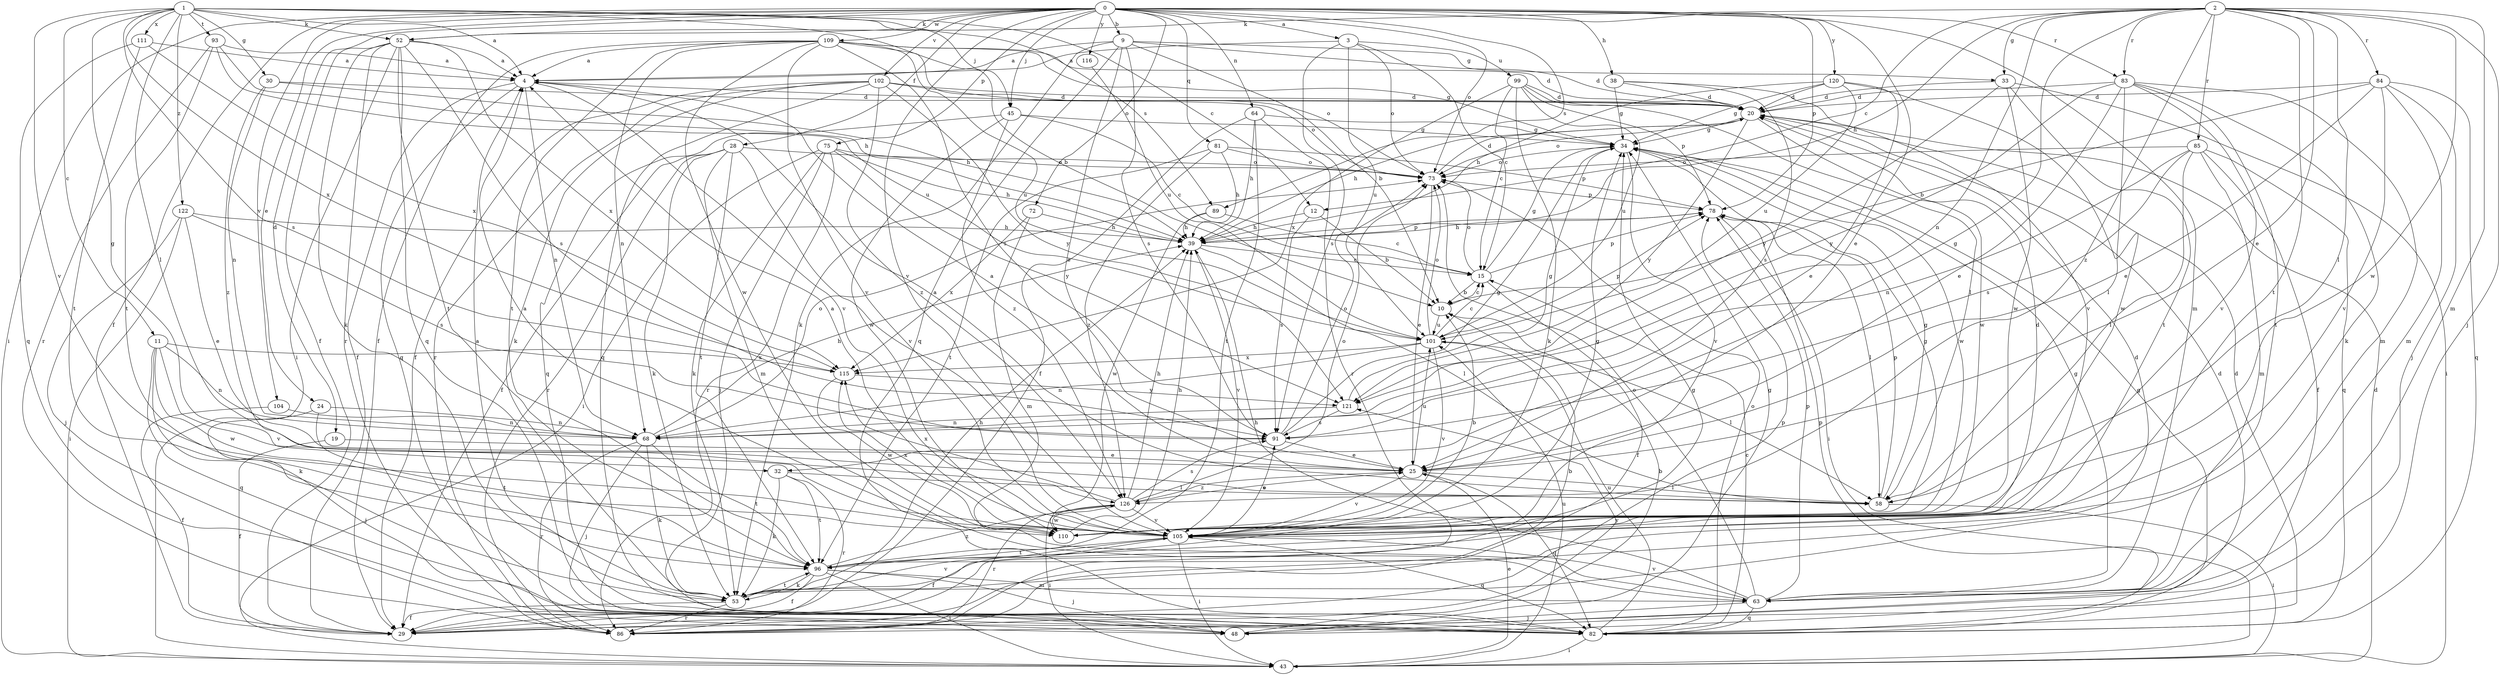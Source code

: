 strict digraph  {
0;
1;
2;
3;
4;
9;
10;
11;
12;
15;
19;
20;
24;
25;
28;
29;
30;
32;
33;
34;
38;
39;
43;
45;
48;
52;
53;
58;
63;
64;
68;
72;
73;
75;
78;
81;
82;
83;
84;
85;
86;
89;
91;
93;
96;
99;
101;
102;
104;
105;
109;
110;
111;
115;
116;
120;
121;
122;
126;
0 -> 3  [label=a];
0 -> 9  [label=b];
0 -> 19  [label=d];
0 -> 24  [label=e];
0 -> 25  [label=e];
0 -> 28  [label=f];
0 -> 29  [label=f];
0 -> 38  [label=h];
0 -> 43  [label=i];
0 -> 45  [label=j];
0 -> 52  [label=k];
0 -> 63  [label=m];
0 -> 64  [label=n];
0 -> 72  [label=o];
0 -> 73  [label=o];
0 -> 75  [label=p];
0 -> 78  [label=p];
0 -> 81  [label=q];
0 -> 83  [label=r];
0 -> 89  [label=s];
0 -> 102  [label=v];
0 -> 104  [label=v];
0 -> 105  [label=v];
0 -> 109  [label=w];
0 -> 116  [label=y];
0 -> 120  [label=y];
1 -> 4  [label=a];
1 -> 10  [label=b];
1 -> 11  [label=c];
1 -> 12  [label=c];
1 -> 30  [label=g];
1 -> 32  [label=g];
1 -> 45  [label=j];
1 -> 52  [label=k];
1 -> 58  [label=l];
1 -> 89  [label=s];
1 -> 91  [label=s];
1 -> 93  [label=t];
1 -> 105  [label=v];
1 -> 111  [label=x];
1 -> 115  [label=x];
1 -> 122  [label=z];
2 -> 12  [label=c];
2 -> 25  [label=e];
2 -> 32  [label=g];
2 -> 33  [label=g];
2 -> 39  [label=h];
2 -> 48  [label=j];
2 -> 52  [label=k];
2 -> 58  [label=l];
2 -> 63  [label=m];
2 -> 68  [label=n];
2 -> 83  [label=r];
2 -> 84  [label=r];
2 -> 85  [label=r];
2 -> 96  [label=t];
2 -> 110  [label=w];
2 -> 126  [label=z];
3 -> 4  [label=a];
3 -> 15  [label=c];
3 -> 73  [label=o];
3 -> 91  [label=s];
3 -> 99  [label=u];
3 -> 101  [label=u];
4 -> 20  [label=d];
4 -> 29  [label=f];
4 -> 68  [label=n];
4 -> 82  [label=q];
4 -> 105  [label=v];
9 -> 4  [label=a];
9 -> 10  [label=b];
9 -> 20  [label=d];
9 -> 25  [label=e];
9 -> 33  [label=g];
9 -> 53  [label=k];
9 -> 82  [label=q];
9 -> 91  [label=s];
10 -> 15  [label=c];
10 -> 101  [label=u];
11 -> 53  [label=k];
11 -> 68  [label=n];
11 -> 82  [label=q];
11 -> 105  [label=v];
11 -> 110  [label=w];
11 -> 115  [label=x];
12 -> 10  [label=b];
12 -> 39  [label=h];
12 -> 91  [label=s];
15 -> 10  [label=b];
15 -> 29  [label=f];
15 -> 34  [label=g];
15 -> 73  [label=o];
15 -> 78  [label=p];
19 -> 25  [label=e];
19 -> 29  [label=f];
20 -> 34  [label=g];
20 -> 39  [label=h];
20 -> 73  [label=o];
20 -> 110  [label=w];
20 -> 121  [label=y];
24 -> 48  [label=j];
24 -> 68  [label=n];
24 -> 96  [label=t];
25 -> 4  [label=a];
25 -> 58  [label=l];
25 -> 82  [label=q];
25 -> 101  [label=u];
25 -> 105  [label=v];
25 -> 126  [label=z];
28 -> 29  [label=f];
28 -> 53  [label=k];
28 -> 63  [label=m];
28 -> 73  [label=o];
28 -> 86  [label=r];
28 -> 96  [label=t];
28 -> 105  [label=v];
29 -> 34  [label=g];
29 -> 78  [label=p];
30 -> 20  [label=d];
30 -> 39  [label=h];
30 -> 68  [label=n];
30 -> 126  [label=z];
32 -> 53  [label=k];
32 -> 58  [label=l];
32 -> 86  [label=r];
32 -> 96  [label=t];
33 -> 20  [label=d];
33 -> 43  [label=i];
33 -> 96  [label=t];
33 -> 110  [label=w];
33 -> 121  [label=y];
34 -> 73  [label=o];
34 -> 105  [label=v];
34 -> 110  [label=w];
38 -> 20  [label=d];
38 -> 34  [label=g];
38 -> 91  [label=s];
38 -> 105  [label=v];
39 -> 15  [label=c];
39 -> 58  [label=l];
39 -> 78  [label=p];
39 -> 105  [label=v];
43 -> 20  [label=d];
43 -> 25  [label=e];
43 -> 101  [label=u];
45 -> 15  [label=c];
45 -> 34  [label=g];
45 -> 82  [label=q];
45 -> 110  [label=w];
45 -> 126  [label=z];
48 -> 10  [label=b];
48 -> 34  [label=g];
52 -> 4  [label=a];
52 -> 29  [label=f];
52 -> 43  [label=i];
52 -> 53  [label=k];
52 -> 82  [label=q];
52 -> 86  [label=r];
52 -> 91  [label=s];
52 -> 96  [label=t];
52 -> 115  [label=x];
53 -> 4  [label=a];
53 -> 20  [label=d];
53 -> 29  [label=f];
53 -> 39  [label=h];
53 -> 86  [label=r];
53 -> 96  [label=t];
53 -> 105  [label=v];
58 -> 4  [label=a];
58 -> 34  [label=g];
58 -> 43  [label=i];
58 -> 78  [label=p];
63 -> 34  [label=g];
63 -> 39  [label=h];
63 -> 48  [label=j];
63 -> 73  [label=o];
63 -> 78  [label=p];
63 -> 82  [label=q];
63 -> 105  [label=v];
64 -> 29  [label=f];
64 -> 34  [label=g];
64 -> 39  [label=h];
64 -> 86  [label=r];
64 -> 96  [label=t];
68 -> 39  [label=h];
68 -> 48  [label=j];
68 -> 53  [label=k];
68 -> 73  [label=o];
68 -> 86  [label=r];
68 -> 96  [label=t];
72 -> 39  [label=h];
72 -> 63  [label=m];
72 -> 115  [label=x];
73 -> 20  [label=d];
73 -> 25  [label=e];
73 -> 78  [label=p];
75 -> 39  [label=h];
75 -> 43  [label=i];
75 -> 48  [label=j];
75 -> 53  [label=k];
75 -> 73  [label=o];
75 -> 86  [label=r];
75 -> 121  [label=y];
78 -> 39  [label=h];
78 -> 43  [label=i];
78 -> 58  [label=l];
81 -> 39  [label=h];
81 -> 73  [label=o];
81 -> 78  [label=p];
81 -> 96  [label=t];
81 -> 126  [label=z];
82 -> 15  [label=c];
82 -> 20  [label=d];
82 -> 34  [label=g];
82 -> 43  [label=i];
82 -> 73  [label=o];
82 -> 78  [label=p];
82 -> 101  [label=u];
83 -> 20  [label=d];
83 -> 25  [label=e];
83 -> 53  [label=k];
83 -> 58  [label=l];
83 -> 63  [label=m];
83 -> 96  [label=t];
83 -> 105  [label=v];
83 -> 121  [label=y];
84 -> 10  [label=b];
84 -> 20  [label=d];
84 -> 25  [label=e];
84 -> 48  [label=j];
84 -> 63  [label=m];
84 -> 82  [label=q];
84 -> 105  [label=v];
85 -> 29  [label=f];
85 -> 58  [label=l];
85 -> 63  [label=m];
85 -> 68  [label=n];
85 -> 73  [label=o];
85 -> 82  [label=q];
85 -> 91  [label=s];
86 -> 10  [label=b];
86 -> 20  [label=d];
86 -> 121  [label=y];
89 -> 15  [label=c];
89 -> 39  [label=h];
89 -> 110  [label=w];
91 -> 25  [label=e];
91 -> 34  [label=g];
91 -> 73  [label=o];
93 -> 4  [label=a];
93 -> 39  [label=h];
93 -> 86  [label=r];
93 -> 96  [label=t];
93 -> 101  [label=u];
96 -> 29  [label=f];
96 -> 43  [label=i];
96 -> 48  [label=j];
96 -> 53  [label=k];
96 -> 63  [label=m];
96 -> 126  [label=z];
99 -> 15  [label=c];
99 -> 20  [label=d];
99 -> 53  [label=k];
99 -> 58  [label=l];
99 -> 78  [label=p];
99 -> 101  [label=u];
99 -> 115  [label=x];
101 -> 15  [label=c];
101 -> 58  [label=l];
101 -> 68  [label=n];
101 -> 73  [label=o];
101 -> 78  [label=p];
101 -> 105  [label=v];
101 -> 115  [label=x];
102 -> 20  [label=d];
102 -> 29  [label=f];
102 -> 53  [label=k];
102 -> 73  [label=o];
102 -> 82  [label=q];
102 -> 86  [label=r];
102 -> 121  [label=y];
102 -> 126  [label=z];
104 -> 29  [label=f];
104 -> 68  [label=n];
105 -> 4  [label=a];
105 -> 10  [label=b];
105 -> 20  [label=d];
105 -> 29  [label=f];
105 -> 34  [label=g];
105 -> 43  [label=i];
105 -> 82  [label=q];
105 -> 91  [label=s];
105 -> 96  [label=t];
105 -> 115  [label=x];
109 -> 4  [label=a];
109 -> 20  [label=d];
109 -> 29  [label=f];
109 -> 34  [label=g];
109 -> 68  [label=n];
109 -> 73  [label=o];
109 -> 91  [label=s];
109 -> 96  [label=t];
109 -> 101  [label=u];
109 -> 105  [label=v];
109 -> 110  [label=w];
110 -> 4  [label=a];
110 -> 34  [label=g];
110 -> 39  [label=h];
111 -> 4  [label=a];
111 -> 82  [label=q];
111 -> 96  [label=t];
111 -> 115  [label=x];
115 -> 110  [label=w];
115 -> 121  [label=y];
116 -> 101  [label=u];
120 -> 20  [label=d];
120 -> 25  [label=e];
120 -> 34  [label=g];
120 -> 39  [label=h];
120 -> 101  [label=u];
120 -> 110  [label=w];
121 -> 34  [label=g];
121 -> 68  [label=n];
121 -> 91  [label=s];
122 -> 25  [label=e];
122 -> 39  [label=h];
122 -> 43  [label=i];
122 -> 48  [label=j];
122 -> 91  [label=s];
126 -> 25  [label=e];
126 -> 39  [label=h];
126 -> 43  [label=i];
126 -> 73  [label=o];
126 -> 86  [label=r];
126 -> 91  [label=s];
126 -> 105  [label=v];
126 -> 110  [label=w];
126 -> 115  [label=x];
}
